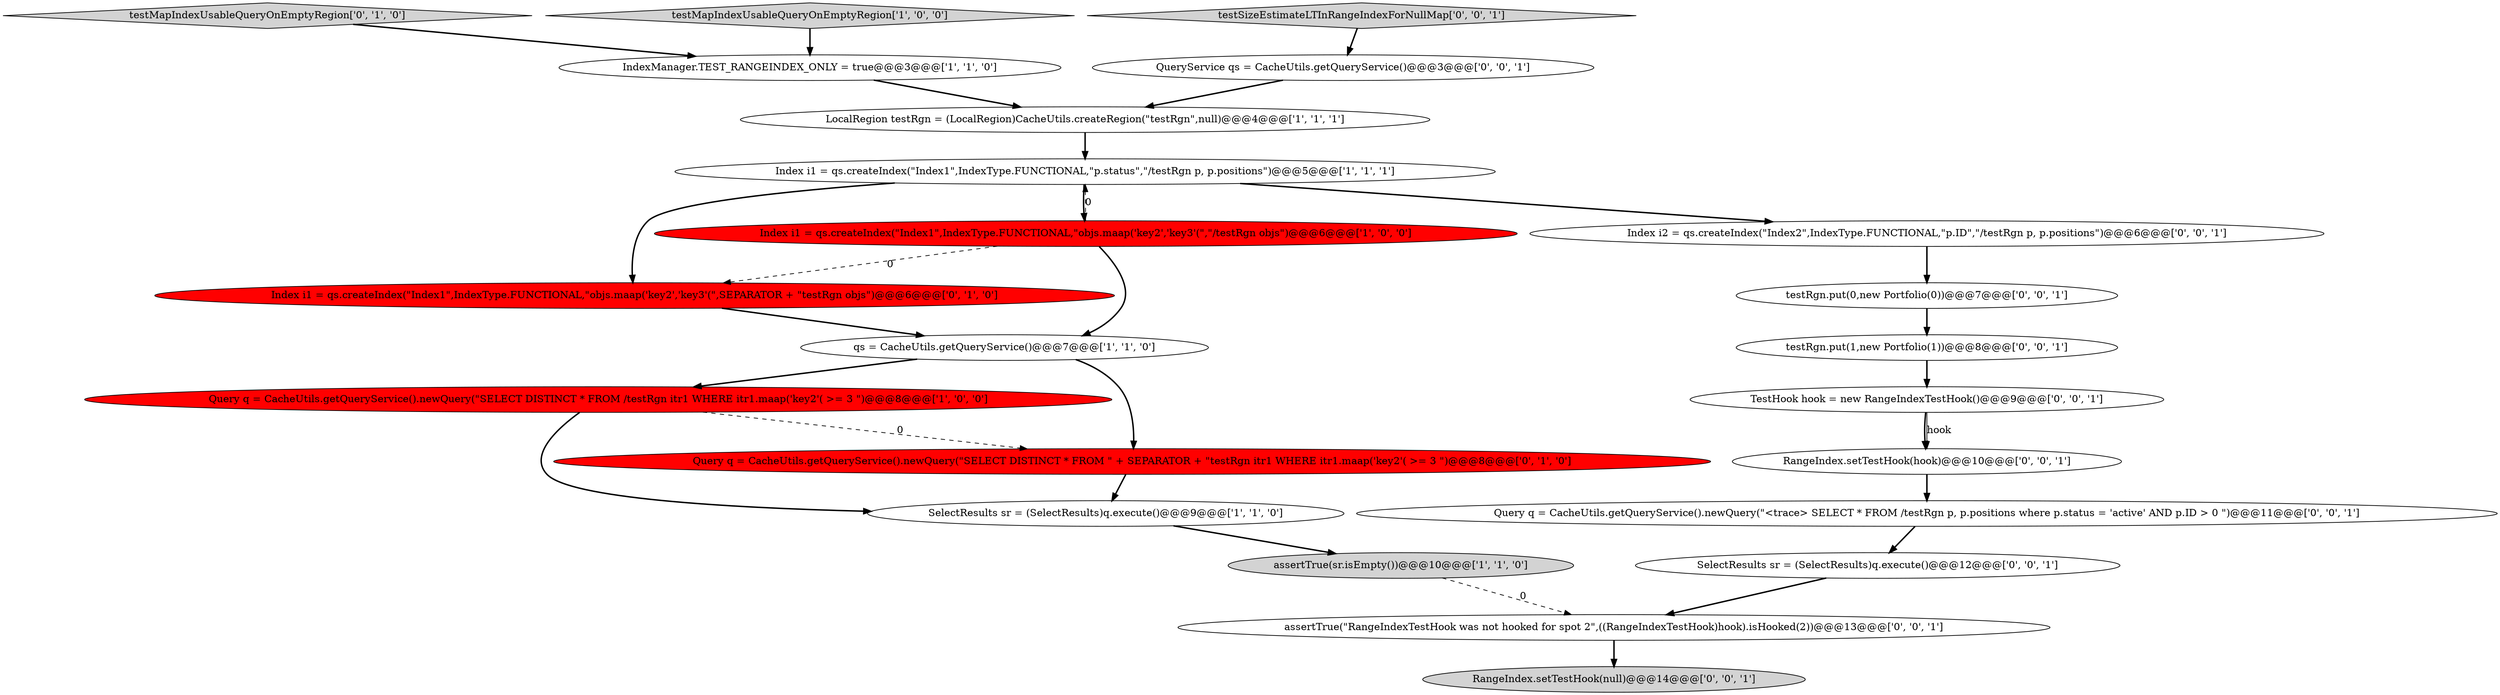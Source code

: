 digraph {
9 [style = filled, label = "testMapIndexUsableQueryOnEmptyRegion['0', '1', '0']", fillcolor = lightgray, shape = diamond image = "AAA0AAABBB2BBB"];
1 [style = filled, label = "testMapIndexUsableQueryOnEmptyRegion['1', '0', '0']", fillcolor = lightgray, shape = diamond image = "AAA0AAABBB1BBB"];
4 [style = filled, label = "Index i1 = qs.createIndex(\"Index1\",IndexType.FUNCTIONAL,\"objs.maap('key2','key3'(\",\"/testRgn objs\")@@@6@@@['1', '0', '0']", fillcolor = red, shape = ellipse image = "AAA1AAABBB1BBB"];
6 [style = filled, label = "SelectResults sr = (SelectResults)q.execute()@@@9@@@['1', '1', '0']", fillcolor = white, shape = ellipse image = "AAA0AAABBB1BBB"];
5 [style = filled, label = "assertTrue(sr.isEmpty())@@@10@@@['1', '1', '0']", fillcolor = lightgray, shape = ellipse image = "AAA0AAABBB1BBB"];
18 [style = filled, label = "Query q = CacheUtils.getQueryService().newQuery(\"<trace> SELECT * FROM /testRgn p, p.positions where p.status = 'active' AND p.ID > 0 \")@@@11@@@['0', '0', '1']", fillcolor = white, shape = ellipse image = "AAA0AAABBB3BBB"];
13 [style = filled, label = "SelectResults sr = (SelectResults)q.execute()@@@12@@@['0', '0', '1']", fillcolor = white, shape = ellipse image = "AAA0AAABBB3BBB"];
12 [style = filled, label = "RangeIndex.setTestHook(hook)@@@10@@@['0', '0', '1']", fillcolor = white, shape = ellipse image = "AAA0AAABBB3BBB"];
0 [style = filled, label = "Index i1 = qs.createIndex(\"Index1\",IndexType.FUNCTIONAL,\"p.status\",\"/testRgn p, p.positions\")@@@5@@@['1', '1', '1']", fillcolor = white, shape = ellipse image = "AAA0AAABBB1BBB"];
16 [style = filled, label = "assertTrue(\"RangeIndexTestHook was not hooked for spot 2\",((RangeIndexTestHook)hook).isHooked(2))@@@13@@@['0', '0', '1']", fillcolor = white, shape = ellipse image = "AAA0AAABBB3BBB"];
15 [style = filled, label = "testRgn.put(0,new Portfolio(0))@@@7@@@['0', '0', '1']", fillcolor = white, shape = ellipse image = "AAA0AAABBB3BBB"];
19 [style = filled, label = "testRgn.put(1,new Portfolio(1))@@@8@@@['0', '0', '1']", fillcolor = white, shape = ellipse image = "AAA0AAABBB3BBB"];
11 [style = filled, label = "Index i1 = qs.createIndex(\"Index1\",IndexType.FUNCTIONAL,\"objs.maap('key2','key3'(\",SEPARATOR + \"testRgn objs\")@@@6@@@['0', '1', '0']", fillcolor = red, shape = ellipse image = "AAA1AAABBB2BBB"];
21 [style = filled, label = "TestHook hook = new RangeIndexTestHook()@@@9@@@['0', '0', '1']", fillcolor = white, shape = ellipse image = "AAA0AAABBB3BBB"];
7 [style = filled, label = "IndexManager.TEST_RANGEINDEX_ONLY = true@@@3@@@['1', '1', '0']", fillcolor = white, shape = ellipse image = "AAA0AAABBB1BBB"];
8 [style = filled, label = "Query q = CacheUtils.getQueryService().newQuery(\"SELECT DISTINCT * FROM /testRgn itr1 WHERE itr1.maap('key2'( >= 3 \")@@@8@@@['1', '0', '0']", fillcolor = red, shape = ellipse image = "AAA1AAABBB1BBB"];
3 [style = filled, label = "LocalRegion testRgn = (LocalRegion)CacheUtils.createRegion(\"testRgn\",null)@@@4@@@['1', '1', '1']", fillcolor = white, shape = ellipse image = "AAA0AAABBB1BBB"];
17 [style = filled, label = "Index i2 = qs.createIndex(\"Index2\",IndexType.FUNCTIONAL,\"p.ID\",\"/testRgn p, p.positions\")@@@6@@@['0', '0', '1']", fillcolor = white, shape = ellipse image = "AAA0AAABBB3BBB"];
10 [style = filled, label = "Query q = CacheUtils.getQueryService().newQuery(\"SELECT DISTINCT * FROM \" + SEPARATOR + \"testRgn itr1 WHERE itr1.maap('key2'( >= 3 \")@@@8@@@['0', '1', '0']", fillcolor = red, shape = ellipse image = "AAA1AAABBB2BBB"];
22 [style = filled, label = "QueryService qs = CacheUtils.getQueryService()@@@3@@@['0', '0', '1']", fillcolor = white, shape = ellipse image = "AAA0AAABBB3BBB"];
2 [style = filled, label = "qs = CacheUtils.getQueryService()@@@7@@@['1', '1', '0']", fillcolor = white, shape = ellipse image = "AAA0AAABBB1BBB"];
20 [style = filled, label = "RangeIndex.setTestHook(null)@@@14@@@['0', '0', '1']", fillcolor = lightgray, shape = ellipse image = "AAA0AAABBB3BBB"];
14 [style = filled, label = "testSizeEstimateLTInRangeIndexForNullMap['0', '0', '1']", fillcolor = lightgray, shape = diamond image = "AAA0AAABBB3BBB"];
8->10 [style = dashed, label="0"];
0->17 [style = bold, label=""];
14->22 [style = bold, label=""];
4->0 [style = dashed, label="0"];
0->11 [style = bold, label=""];
8->6 [style = bold, label=""];
4->2 [style = bold, label=""];
9->7 [style = bold, label=""];
2->10 [style = bold, label=""];
15->19 [style = bold, label=""];
1->7 [style = bold, label=""];
10->6 [style = bold, label=""];
13->16 [style = bold, label=""];
11->2 [style = bold, label=""];
7->3 [style = bold, label=""];
3->0 [style = bold, label=""];
21->12 [style = bold, label=""];
5->16 [style = dashed, label="0"];
22->3 [style = bold, label=""];
6->5 [style = bold, label=""];
0->4 [style = bold, label=""];
12->18 [style = bold, label=""];
17->15 [style = bold, label=""];
18->13 [style = bold, label=""];
21->12 [style = solid, label="hook"];
4->11 [style = dashed, label="0"];
16->20 [style = bold, label=""];
2->8 [style = bold, label=""];
19->21 [style = bold, label=""];
}

